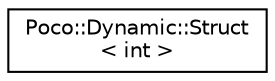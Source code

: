 digraph "Graphical Class Hierarchy"
{
 // LATEX_PDF_SIZE
  edge [fontname="Helvetica",fontsize="10",labelfontname="Helvetica",labelfontsize="10"];
  node [fontname="Helvetica",fontsize="10",shape=record];
  rankdir="LR";
  Node0 [label="Poco::Dynamic::Struct\l\< int \>",height=0.2,width=0.4,color="black", fillcolor="white", style="filled",URL="$classPoco_1_1Dynamic_1_1Struct.html",tooltip=" "];
}
